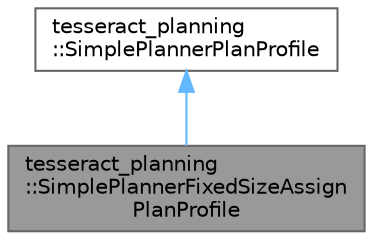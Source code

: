 digraph "tesseract_planning::SimplePlannerFixedSizeAssignPlanProfile"
{
 // LATEX_PDF_SIZE
  bgcolor="transparent";
  edge [fontname=Helvetica,fontsize=10,labelfontname=Helvetica,labelfontsize=10];
  node [fontname=Helvetica,fontsize=10,shape=box,height=0.2,width=0.4];
  Node1 [label="tesseract_planning\l::SimplePlannerFixedSizeAssign\lPlanProfile",height=0.2,width=0.4,color="gray40", fillcolor="grey60", style="filled", fontcolor="black",tooltip=" "];
  Node2 -> Node1 [dir="back",color="steelblue1",style="solid"];
  Node2 [label="tesseract_planning\l::SimplePlannerPlanProfile",height=0.2,width=0.4,color="gray40", fillcolor="white", style="filled",URL="$d3/d4b/classtesseract__planning_1_1SimplePlannerPlanProfile.html",tooltip="Plan Profile for the simple planner. It defines some functions that handle each of the waypoint cases..."];
}
